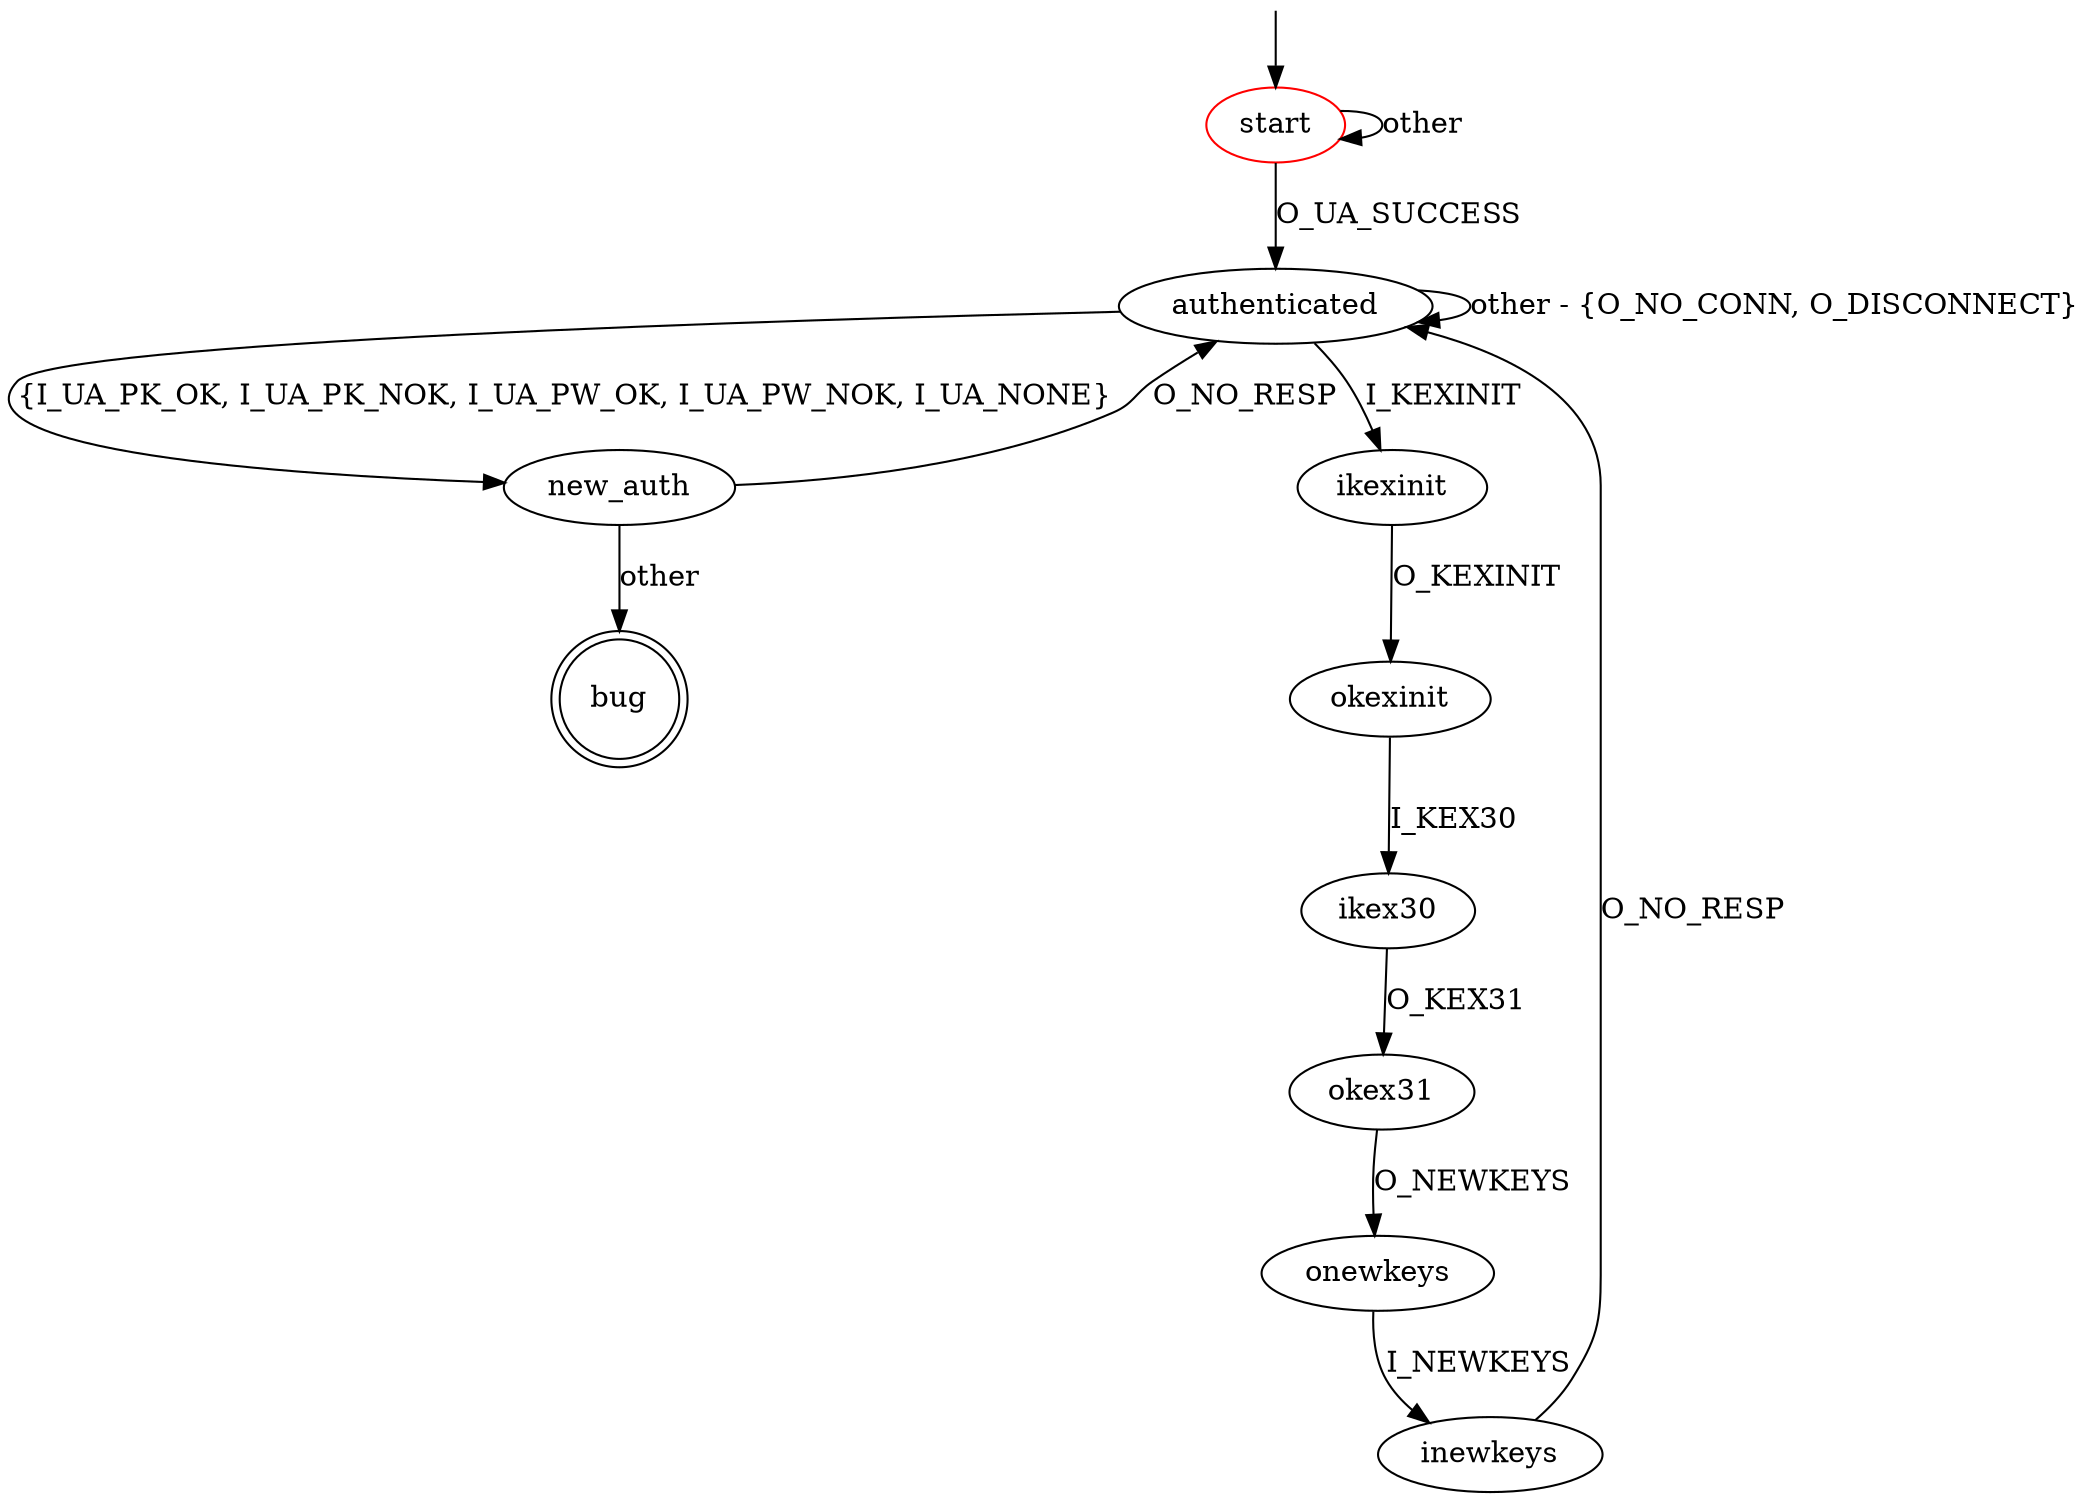 digraph G {
label=""
start [color="red"]
bug [shape="doublecircle"]

start -> authenticated [label="O_UA_SUCCESS"]
start -> start [label="other"]

authenticated -> new_auth [label="{I_UA_PK_OK, I_UA_PK_NOK, I_UA_PW_OK, I_UA_PW_NOK, I_UA_NONE}"]
authenticated -> ikexinit [label="I_KEXINIT"]
authenticated -> authenticated [label="other - {O_NO_CONN, O_DISCONNECT}"]

new_auth -> authenticated [label="O_NO_RESP"]
new_auth -> bug [label="other"]

ikexinit -> okexinit [label="O_KEXINIT"]
okexinit -> ikex30 [label="I_KEX30"]
ikex30 -> okex31 [label="O_KEX31"]
okex31 -> onewkeys [label="O_NEWKEYS"]
onewkeys -> inewkeys [label="I_NEWKEYS"]
inewkeys -> authenticated [label="O_NO_RESP"]

__start0 [label="" shape="none" width="0" height="0"];
__start0 -> start;
}
